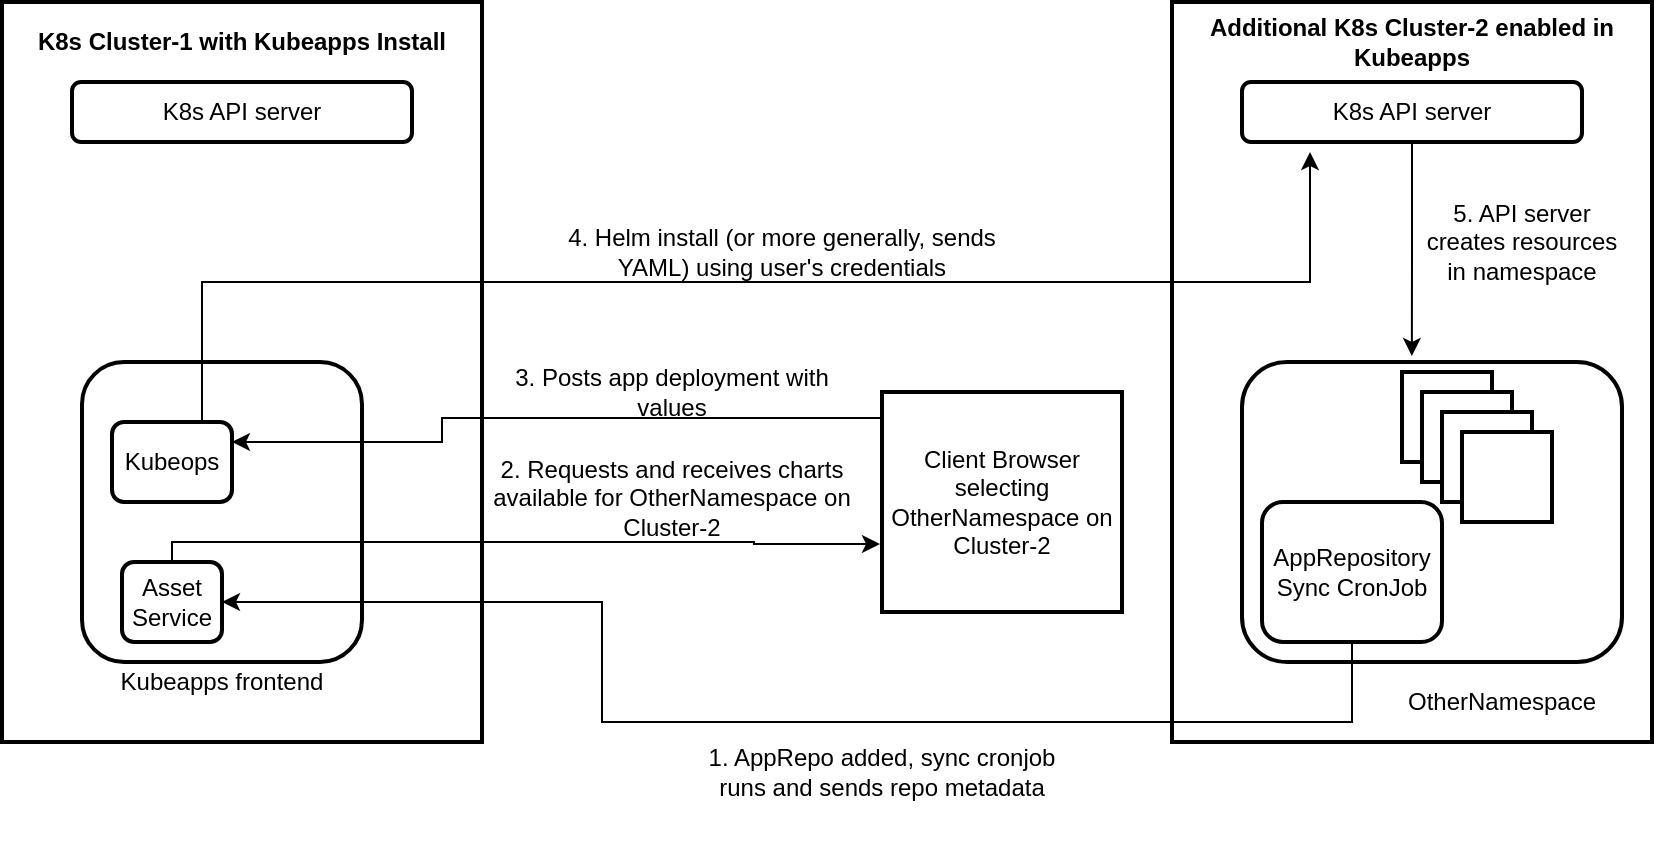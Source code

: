<mxfile version="13.1.2" type="device"><diagram id="h14SKYnxkYS7HBg96a1r" name="Page-1"><mxGraphModel dx="1422" dy="767" grid="1" gridSize="10" guides="1" tooltips="1" connect="1" arrows="1" fold="1" page="1" pageScale="1" pageWidth="850" pageHeight="1100" math="0" shadow="0"><root><mxCell id="0"/><mxCell id="1" parent="0"/><mxCell id="vAbKi5SRkeRa7JB_KDAj-1" value="" style="rounded=0;whiteSpace=wrap;html=1;strokeWidth=2;" parent="1" vertex="1"><mxGeometry x="140" y="90" width="240" height="370" as="geometry"/></mxCell><mxCell id="vAbKi5SRkeRa7JB_KDAj-2" value="K8s Cluster-1 with Kubeapps Install" style="text;html=1;strokeColor=none;fillColor=none;align=center;verticalAlign=middle;whiteSpace=wrap;rounded=0;fontStyle=1" parent="1" vertex="1"><mxGeometry x="140" y="100" width="240" height="20" as="geometry"/></mxCell><mxCell id="vAbKi5SRkeRa7JB_KDAj-5" value="" style="rounded=1;whiteSpace=wrap;html=1;strokeWidth=2;" parent="1" vertex="1"><mxGeometry x="180" y="270" width="140" height="150" as="geometry"/></mxCell><mxCell id="vAbKi5SRkeRa7JB_KDAj-6" value="Kubeapps frontend" style="text;html=1;strokeColor=none;fillColor=none;align=center;verticalAlign=middle;whiteSpace=wrap;rounded=0;" parent="1" vertex="1"><mxGeometry x="190" y="420" width="120" height="20" as="geometry"/></mxCell><mxCell id="vAbKi5SRkeRa7JB_KDAj-7" value="K8s API server" style="rounded=1;whiteSpace=wrap;html=1;strokeWidth=2;" parent="1" vertex="1"><mxGeometry x="175" y="130" width="170" height="30" as="geometry"/></mxCell><mxCell id="vAbKi5SRkeRa7JB_KDAj-37" style="edgeStyle=orthogonalEdgeStyle;rounded=0;orthogonalLoop=1;jettySize=auto;html=1;exitX=0.5;exitY=0;exitDx=0;exitDy=0;" parent="1" source="vAbKi5SRkeRa7JB_KDAj-8" edge="1"><mxGeometry relative="1" as="geometry"><mxPoint x="579" y="361" as="targetPoint"/><Array as="points"><mxPoint x="225" y="360"/><mxPoint x="516" y="360"/><mxPoint x="516" y="361"/></Array></mxGeometry></mxCell><mxCell id="vAbKi5SRkeRa7JB_KDAj-8" value="Asset Service" style="rounded=1;whiteSpace=wrap;html=1;strokeWidth=2;" parent="1" vertex="1"><mxGeometry x="200" y="370" width="50" height="40" as="geometry"/></mxCell><mxCell id="vAbKi5SRkeRa7JB_KDAj-9" value="Kubeops" style="rounded=1;whiteSpace=wrap;html=1;strokeWidth=2;" parent="1" vertex="1"><mxGeometry x="195" y="300" width="60" height="40" as="geometry"/></mxCell><mxCell id="vAbKi5SRkeRa7JB_KDAj-27" value="" style="rounded=0;whiteSpace=wrap;html=1;strokeWidth=2;" parent="1" vertex="1"><mxGeometry x="725" y="90" width="240" height="370" as="geometry"/></mxCell><mxCell id="vAbKi5SRkeRa7JB_KDAj-28" value="Additional K8s Cluster-2 enabled in Kubeapps" style="text;html=1;strokeColor=none;fillColor=none;align=center;verticalAlign=middle;whiteSpace=wrap;rounded=0;fontStyle=1" parent="1" vertex="1"><mxGeometry x="720" y="90" width="250" height="40" as="geometry"/></mxCell><mxCell id="5XhjACNWiDksXuu2pU4C-10" style="edgeStyle=orthogonalEdgeStyle;rounded=0;orthogonalLoop=1;jettySize=auto;html=1;entryX=0.447;entryY=-0.02;entryDx=0;entryDy=0;entryPerimeter=0;" edge="1" parent="1" source="vAbKi5SRkeRa7JB_KDAj-29" target="vAbKi5SRkeRa7JB_KDAj-32"><mxGeometry relative="1" as="geometry"/></mxCell><mxCell id="vAbKi5SRkeRa7JB_KDAj-29" value="K8s API server" style="rounded=1;whiteSpace=wrap;html=1;strokeWidth=2;" parent="1" vertex="1"><mxGeometry x="760" y="130" width="170" height="30" as="geometry"/></mxCell><mxCell id="vAbKi5SRkeRa7JB_KDAj-39" style="edgeStyle=orthogonalEdgeStyle;rounded=0;orthogonalLoop=1;jettySize=auto;html=1;exitX=0;exitY=0.25;exitDx=0;exitDy=0;entryX=1;entryY=0.25;entryDx=0;entryDy=0;" parent="1" source="vAbKi5SRkeRa7JB_KDAj-30" target="vAbKi5SRkeRa7JB_KDAj-9" edge="1"><mxGeometry relative="1" as="geometry"><Array as="points"><mxPoint x="360" y="298"/><mxPoint x="360" y="310"/></Array></mxGeometry></mxCell><mxCell id="vAbKi5SRkeRa7JB_KDAj-30" value="Client Browser selecting OtherNamespace on Cluster-2" style="rounded=0;whiteSpace=wrap;html=1;strokeWidth=2;" parent="1" vertex="1"><mxGeometry x="580" y="285" width="120" height="110" as="geometry"/></mxCell><mxCell id="vAbKi5SRkeRa7JB_KDAj-32" value="" style="rounded=1;whiteSpace=wrap;html=1;strokeWidth=2;" parent="1" vertex="1"><mxGeometry x="760" y="270" width="190" height="150" as="geometry"/></mxCell><mxCell id="vAbKi5SRkeRa7JB_KDAj-35" style="edgeStyle=orthogonalEdgeStyle;rounded=0;orthogonalLoop=1;jettySize=auto;html=1;exitX=0.5;exitY=1;exitDx=0;exitDy=0;entryX=1;entryY=0.5;entryDx=0;entryDy=0;" parent="1" source="vAbKi5SRkeRa7JB_KDAj-33" target="vAbKi5SRkeRa7JB_KDAj-8" edge="1"><mxGeometry relative="1" as="geometry"><Array as="points"><mxPoint x="815" y="450"/><mxPoint x="440" y="450"/><mxPoint x="440" y="390"/></Array></mxGeometry></mxCell><mxCell id="vAbKi5SRkeRa7JB_KDAj-33" value="AppRepository Sync CronJob" style="rounded=1;whiteSpace=wrap;html=1;strokeWidth=2;" parent="1" vertex="1"><mxGeometry x="770" y="340" width="90" height="70" as="geometry"/></mxCell><mxCell id="vAbKi5SRkeRa7JB_KDAj-34" value="OtherNamespace" style="text;html=1;strokeColor=none;fillColor=none;align=center;verticalAlign=middle;whiteSpace=wrap;rounded=0;" parent="1" vertex="1"><mxGeometry x="860" y="430" width="60" height="20" as="geometry"/></mxCell><mxCell id="vAbKi5SRkeRa7JB_KDAj-36" value="1. AppRepo added, sync cronjob runs and sends repo metadata" style="text;html=1;strokeColor=none;fillColor=none;align=center;verticalAlign=middle;whiteSpace=wrap;rounded=0;" parent="1" vertex="1"><mxGeometry x="490" y="440" width="180" height="70" as="geometry"/></mxCell><mxCell id="vAbKi5SRkeRa7JB_KDAj-38" value="2. Requests and receives charts available for OtherNamespace on Cluster-2" style="text;html=1;strokeColor=none;fillColor=none;align=center;verticalAlign=middle;whiteSpace=wrap;rounded=0;" parent="1" vertex="1"><mxGeometry x="380" y="320" width="190" height="35" as="geometry"/></mxCell><mxCell id="vAbKi5SRkeRa7JB_KDAj-40" value="3. Posts app deployment with values" style="text;html=1;strokeColor=none;fillColor=none;align=center;verticalAlign=middle;whiteSpace=wrap;rounded=0;" parent="1" vertex="1"><mxGeometry x="380" y="270" width="190" height="30" as="geometry"/></mxCell><mxCell id="vAbKi5SRkeRa7JB_KDAj-46" value="4. Helm install (or more generally, sends YAML) using user's credentials" style="text;html=1;strokeColor=none;fillColor=none;align=center;verticalAlign=middle;whiteSpace=wrap;rounded=0;" parent="1" vertex="1"><mxGeometry x="410" y="200" width="240" height="30" as="geometry"/></mxCell><mxCell id="vAbKi5SRkeRa7JB_KDAj-45" style="edgeStyle=orthogonalEdgeStyle;rounded=0;orthogonalLoop=1;jettySize=auto;html=1;exitX=0.75;exitY=0;exitDx=0;exitDy=0;entryX=0.2;entryY=1.167;entryDx=0;entryDy=0;entryPerimeter=0;" parent="1" source="vAbKi5SRkeRa7JB_KDAj-9" target="vAbKi5SRkeRa7JB_KDAj-29" edge="1"><mxGeometry relative="1" as="geometry"/></mxCell><mxCell id="5XhjACNWiDksXuu2pU4C-3" value="" style="whiteSpace=wrap;html=1;aspect=fixed;strokeWidth=2;" vertex="1" parent="1"><mxGeometry x="840" y="275" width="45" height="45" as="geometry"/></mxCell><mxCell id="5XhjACNWiDksXuu2pU4C-4" value="" style="whiteSpace=wrap;html=1;aspect=fixed;strokeWidth=2;" vertex="1" parent="1"><mxGeometry x="850" y="285" width="45" height="45" as="geometry"/></mxCell><mxCell id="5XhjACNWiDksXuu2pU4C-5" value="" style="whiteSpace=wrap;html=1;aspect=fixed;strokeWidth=2;" vertex="1" parent="1"><mxGeometry x="860" y="295" width="45" height="45" as="geometry"/></mxCell><mxCell id="5XhjACNWiDksXuu2pU4C-6" value="" style="whiteSpace=wrap;html=1;aspect=fixed;strokeWidth=2;" vertex="1" parent="1"><mxGeometry x="870" y="305" width="45" height="45" as="geometry"/></mxCell><mxCell id="5XhjACNWiDksXuu2pU4C-7" value="5. API server creates resources in namespace" style="text;html=1;strokeColor=none;fillColor=none;align=center;verticalAlign=middle;whiteSpace=wrap;rounded=0;" vertex="1" parent="1"><mxGeometry x="850" y="200" width="100" height="20" as="geometry"/></mxCell></root></mxGraphModel></diagram></mxfile>